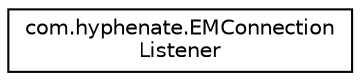 digraph "类继承关系图"
{
  edge [fontname="Helvetica",fontsize="10",labelfontname="Helvetica",labelfontsize="10"];
  node [fontname="Helvetica",fontsize="10",shape=record];
  rankdir="LR";
  Node1 [label="com.hyphenate.EMConnection\lListener",height=0.2,width=0.4,color="black", fillcolor="white", style="filled",URL="$interfacecom_1_1hyphenate_1_1EMConnectionListener.html"];
}
